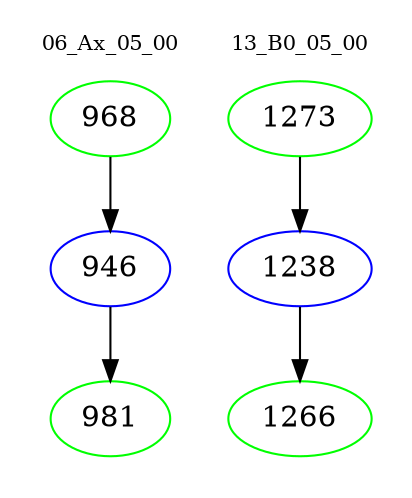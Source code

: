 digraph{
subgraph cluster_0 {
color = white
label = "06_Ax_05_00";
fontsize=10;
T0_968 [label="968", color="green"]
T0_968 -> T0_946 [color="black"]
T0_946 [label="946", color="blue"]
T0_946 -> T0_981 [color="black"]
T0_981 [label="981", color="green"]
}
subgraph cluster_1 {
color = white
label = "13_B0_05_00";
fontsize=10;
T1_1273 [label="1273", color="green"]
T1_1273 -> T1_1238 [color="black"]
T1_1238 [label="1238", color="blue"]
T1_1238 -> T1_1266 [color="black"]
T1_1266 [label="1266", color="green"]
}
}
